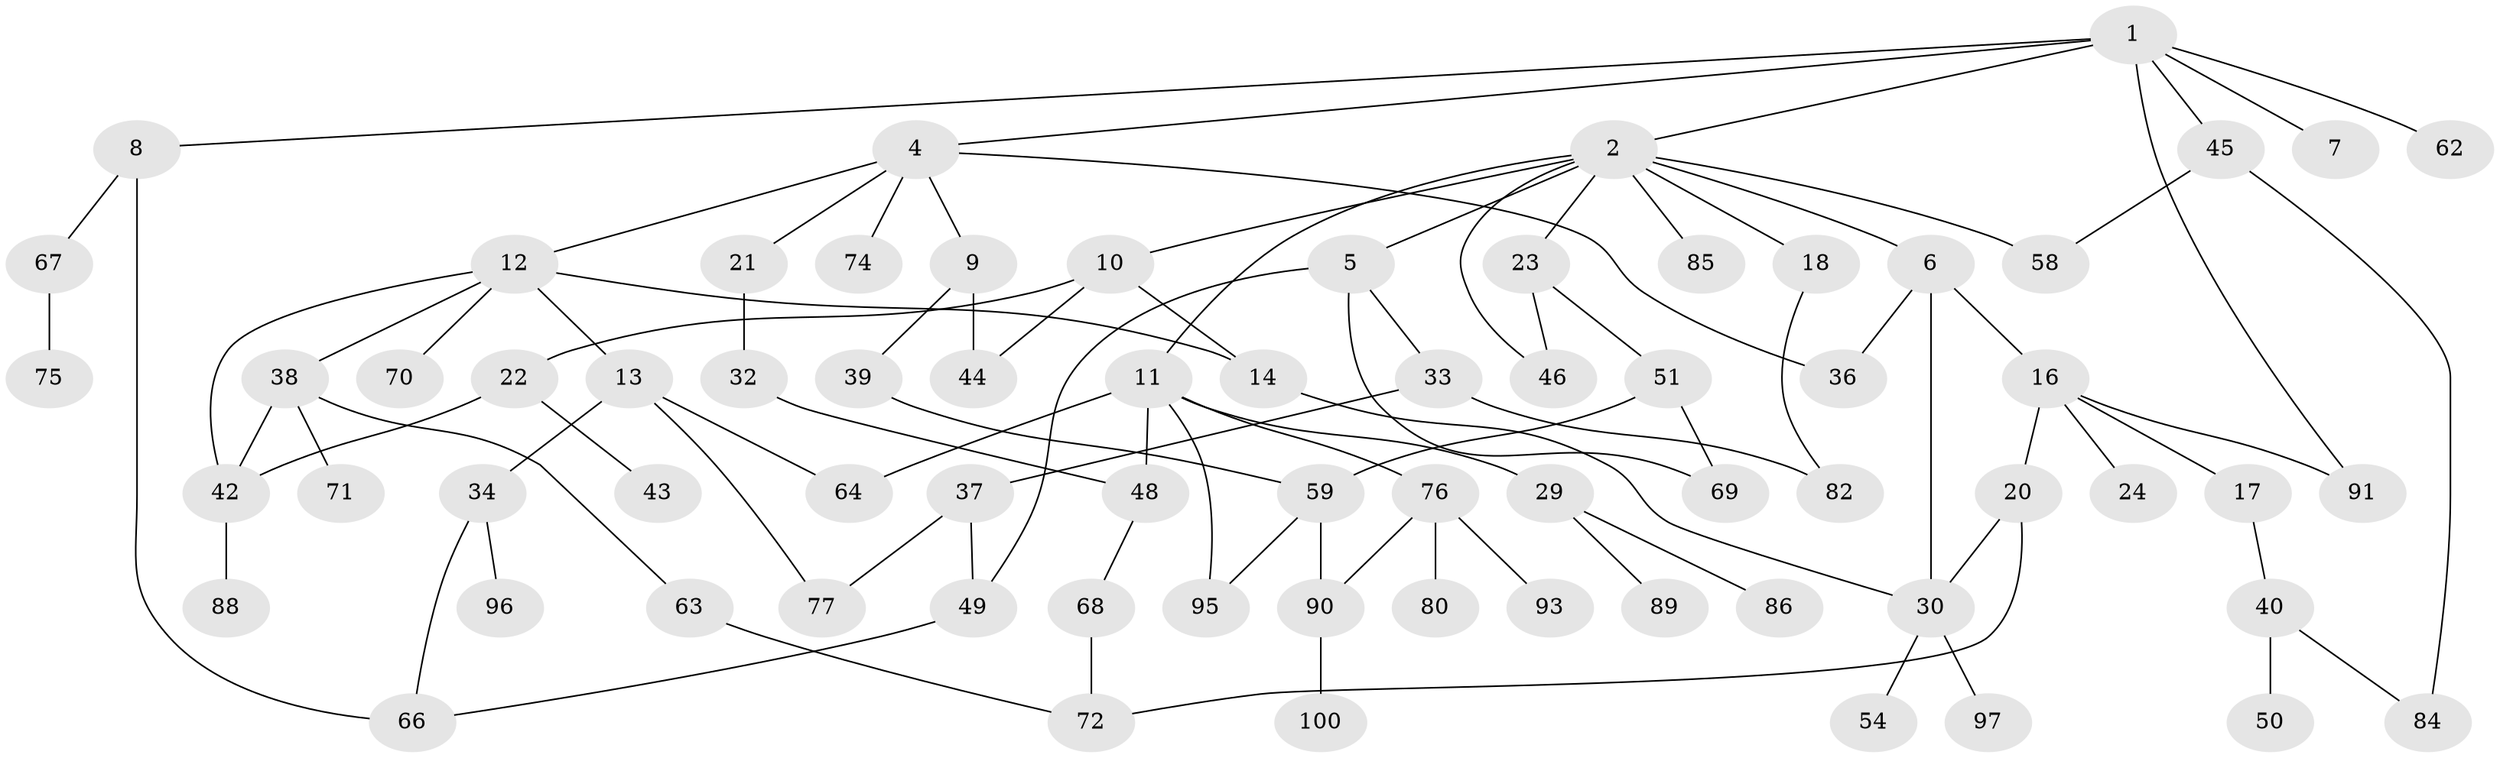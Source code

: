 // original degree distribution, {8: 0.01, 7: 0.01, 5: 0.08, 6: 0.01, 4: 0.08, 1: 0.31, 3: 0.26, 2: 0.24}
// Generated by graph-tools (version 1.1) at 2025/38/02/21/25 10:38:52]
// undirected, 71 vertices, 94 edges
graph export_dot {
graph [start="1"]
  node [color=gray90,style=filled];
  1 [super="+81"];
  2 [super="+3"];
  4 [super="+52"];
  5 [super="+19"];
  6 [super="+26"];
  7;
  8 [super="+41"];
  9;
  10 [super="+78"];
  11 [super="+15"];
  12 [super="+35"];
  13 [super="+27"];
  14;
  16 [super="+73"];
  17;
  18;
  20 [super="+31"];
  21;
  22 [super="+25"];
  23;
  24 [super="+28"];
  29;
  30 [super="+57"];
  32 [super="+98"];
  33;
  34 [super="+60"];
  36;
  37 [super="+47"];
  38;
  39;
  40 [super="+65"];
  42 [super="+56"];
  43;
  44;
  45;
  46 [super="+55"];
  48;
  49 [super="+79"];
  50;
  51 [super="+53"];
  54;
  58;
  59 [super="+61"];
  62;
  63;
  64 [super="+94"];
  66;
  67 [super="+83"];
  68;
  69;
  70;
  71;
  72 [super="+99"];
  74;
  75;
  76 [super="+87"];
  77;
  80;
  82;
  84 [super="+92"];
  85;
  86;
  88;
  89;
  90;
  91;
  93;
  95;
  96;
  97;
  100;
  1 -- 2;
  1 -- 4;
  1 -- 7;
  1 -- 8;
  1 -- 45;
  1 -- 62;
  1 -- 91;
  2 -- 6;
  2 -- 10;
  2 -- 18;
  2 -- 46;
  2 -- 58;
  2 -- 85;
  2 -- 5;
  2 -- 23;
  2 -- 11;
  4 -- 9;
  4 -- 12;
  4 -- 21;
  4 -- 74;
  4 -- 36;
  5 -- 33;
  5 -- 69;
  5 -- 49 [weight=2];
  6 -- 16;
  6 -- 36;
  6 -- 30 [weight=2];
  8 -- 67;
  8 -- 66;
  9 -- 39;
  9 -- 44;
  10 -- 14;
  10 -- 22;
  10 -- 44;
  11 -- 48;
  11 -- 64;
  11 -- 95;
  11 -- 76;
  11 -- 29;
  12 -- 13;
  12 -- 38;
  12 -- 14;
  12 -- 42;
  12 -- 70;
  13 -- 64;
  13 -- 34;
  13 -- 77;
  14 -- 30;
  16 -- 17;
  16 -- 20;
  16 -- 24;
  16 -- 91;
  17 -- 40;
  18 -- 82;
  20 -- 72;
  20 -- 30;
  21 -- 32;
  22 -- 42;
  22 -- 43;
  23 -- 51;
  23 -- 46;
  29 -- 86;
  29 -- 89;
  30 -- 54;
  30 -- 97;
  32 -- 48;
  33 -- 37;
  33 -- 82;
  34 -- 96;
  34 -- 66;
  37 -- 49;
  37 -- 77;
  38 -- 63;
  38 -- 71;
  38 -- 42;
  39 -- 59;
  40 -- 50;
  40 -- 84;
  42 -- 88;
  45 -- 58;
  45 -- 84;
  48 -- 68;
  49 -- 66;
  51 -- 69;
  51 -- 59;
  59 -- 95;
  59 -- 90;
  63 -- 72;
  67 -- 75;
  68 -- 72;
  76 -- 80;
  76 -- 90;
  76 -- 93;
  90 -- 100;
}
